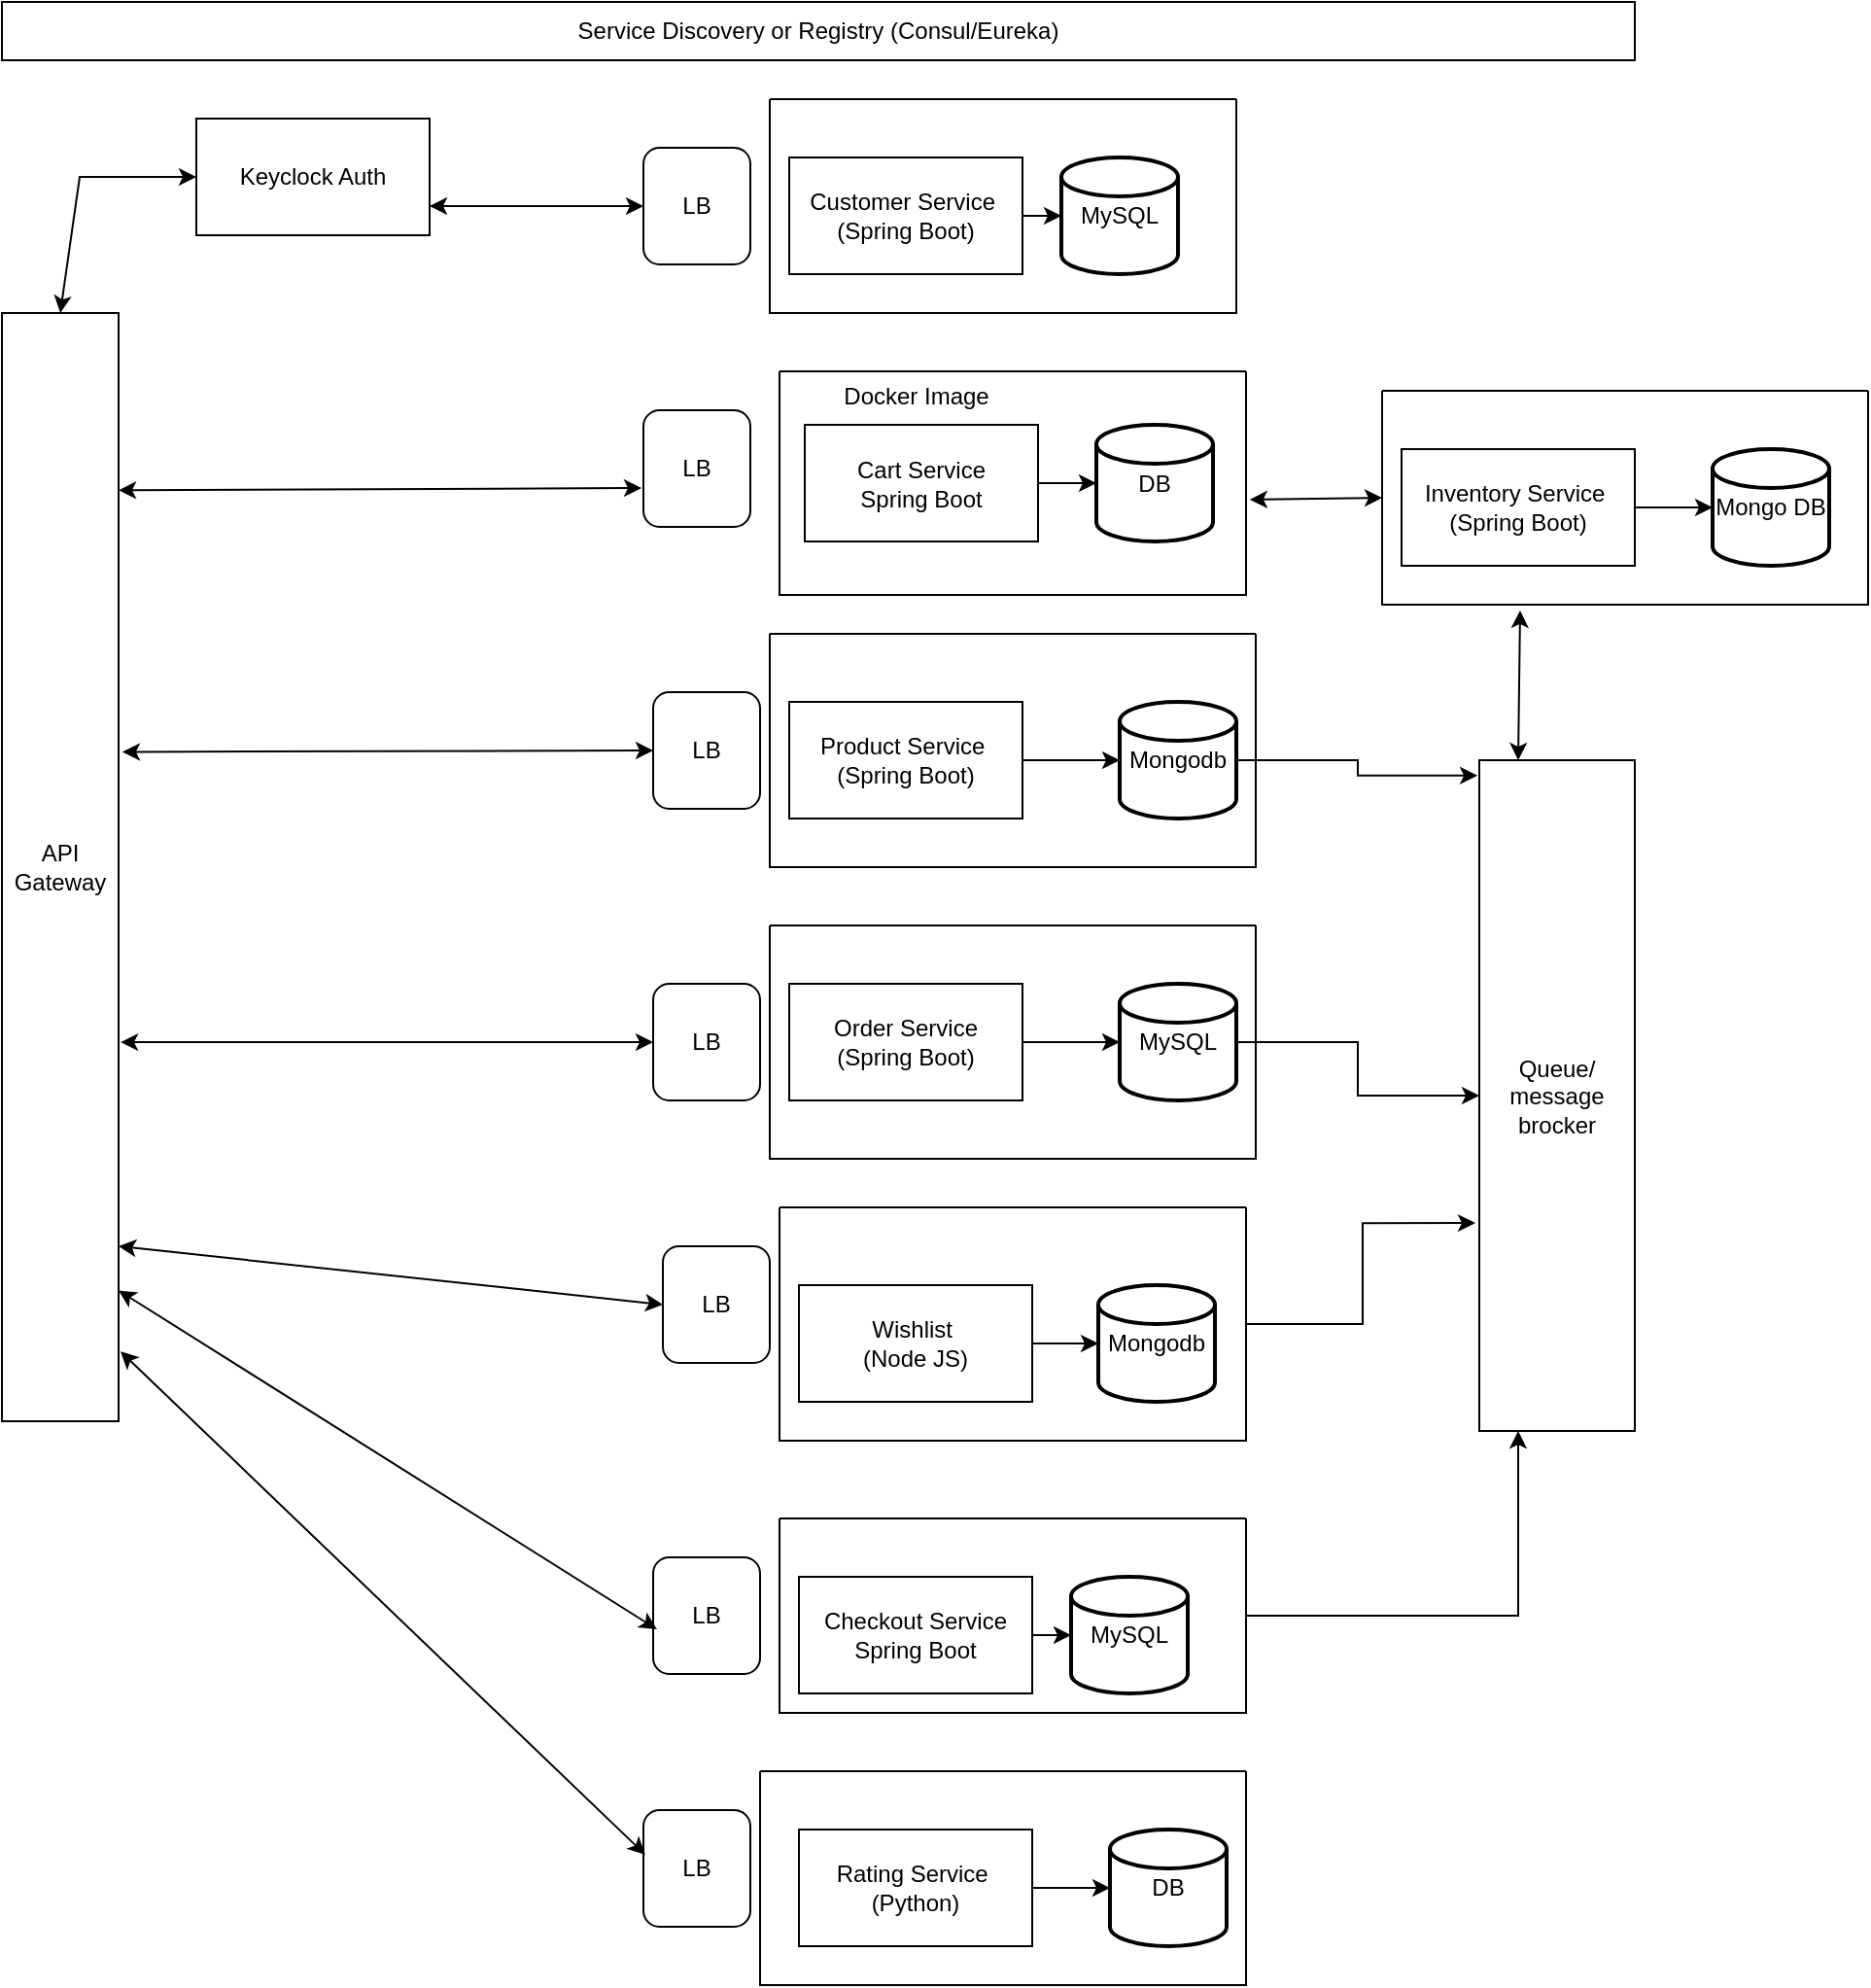 <mxfile version="24.6.4" type="github">
  <diagram name="Page-1" id="mjJZpVlAV6tu_LAExiZT">
    <mxGraphModel dx="1242" dy="734" grid="1" gridSize="10" guides="1" tooltips="1" connect="1" arrows="1" fold="1" page="1" pageScale="1" pageWidth="827" pageHeight="1169" math="0" shadow="0">
      <root>
        <mxCell id="0" />
        <mxCell id="1" parent="0" />
        <mxCell id="1DXBq_-UP1frF1nd5ZpE-5" value="API&lt;div&gt;Gateway&lt;/div&gt;" style="rounded=0;whiteSpace=wrap;html=1;" vertex="1" parent="1">
          <mxGeometry x="40" y="210" width="60" height="570" as="geometry" />
        </mxCell>
        <mxCell id="1DXBq_-UP1frF1nd5ZpE-9" value="Service Discovery or Registry (Consul/Eureka)" style="rounded=0;whiteSpace=wrap;html=1;" vertex="1" parent="1">
          <mxGeometry x="40" y="50" width="840" height="30" as="geometry" />
        </mxCell>
        <mxCell id="1DXBq_-UP1frF1nd5ZpE-37" value="Keyclock Auth" style="rounded=0;whiteSpace=wrap;html=1;" vertex="1" parent="1">
          <mxGeometry x="140" y="110" width="120" height="60" as="geometry" />
        </mxCell>
        <mxCell id="1DXBq_-UP1frF1nd5ZpE-38" value="" style="swimlane;startSize=0;" vertex="1" parent="1">
          <mxGeometry x="435" y="100" width="240" height="110" as="geometry" />
        </mxCell>
        <mxCell id="1DXBq_-UP1frF1nd5ZpE-12" value="Customer Service&amp;nbsp;&lt;br&gt;(Spring Boot)" style="rounded=0;whiteSpace=wrap;html=1;" vertex="1" parent="1DXBq_-UP1frF1nd5ZpE-38">
          <mxGeometry x="10" y="30" width="120" height="60" as="geometry" />
        </mxCell>
        <mxCell id="1DXBq_-UP1frF1nd5ZpE-11" value="MySQL" style="strokeWidth=2;html=1;shape=mxgraph.flowchart.database;whiteSpace=wrap;" vertex="1" parent="1DXBq_-UP1frF1nd5ZpE-38">
          <mxGeometry x="150" y="30" width="60" height="60" as="geometry" />
        </mxCell>
        <mxCell id="1DXBq_-UP1frF1nd5ZpE-13" style="edgeStyle=orthogonalEdgeStyle;rounded=0;orthogonalLoop=1;jettySize=auto;html=1;" edge="1" parent="1DXBq_-UP1frF1nd5ZpE-38" source="1DXBq_-UP1frF1nd5ZpE-12" target="1DXBq_-UP1frF1nd5ZpE-11">
          <mxGeometry relative="1" as="geometry" />
        </mxCell>
        <mxCell id="1DXBq_-UP1frF1nd5ZpE-41" value="" style="swimlane;startSize=0;" vertex="1" parent="1">
          <mxGeometry x="750" y="250" width="250" height="110" as="geometry" />
        </mxCell>
        <mxCell id="1DXBq_-UP1frF1nd5ZpE-18" value="Inventory Service&amp;nbsp;&lt;br&gt;(Spring Boot)" style="rounded=0;whiteSpace=wrap;html=1;" vertex="1" parent="1DXBq_-UP1frF1nd5ZpE-41">
          <mxGeometry x="10" y="30" width="120" height="60" as="geometry" />
        </mxCell>
        <mxCell id="1DXBq_-UP1frF1nd5ZpE-17" style="edgeStyle=orthogonalEdgeStyle;rounded=0;orthogonalLoop=1;jettySize=auto;html=1;" edge="1" parent="1DXBq_-UP1frF1nd5ZpE-41" source="1DXBq_-UP1frF1nd5ZpE-18" target="1DXBq_-UP1frF1nd5ZpE-16">
          <mxGeometry relative="1" as="geometry" />
        </mxCell>
        <mxCell id="1DXBq_-UP1frF1nd5ZpE-16" value="Mongo DB" style="strokeWidth=2;html=1;shape=mxgraph.flowchart.database;whiteSpace=wrap;" vertex="1" parent="1DXBq_-UP1frF1nd5ZpE-41">
          <mxGeometry x="170" y="30" width="60" height="60" as="geometry" />
        </mxCell>
        <mxCell id="1DXBq_-UP1frF1nd5ZpE-42" value="" style="swimlane;startSize=0;" vertex="1" parent="1">
          <mxGeometry x="435" y="525" width="250" height="120" as="geometry" />
        </mxCell>
        <mxCell id="1DXBq_-UP1frF1nd5ZpE-21" value="Order Service&lt;br&gt;(Spring Boot)" style="rounded=0;whiteSpace=wrap;html=1;" vertex="1" parent="1DXBq_-UP1frF1nd5ZpE-42">
          <mxGeometry x="10" y="30" width="120" height="60" as="geometry" />
        </mxCell>
        <mxCell id="1DXBq_-UP1frF1nd5ZpE-20" style="edgeStyle=orthogonalEdgeStyle;rounded=0;orthogonalLoop=1;jettySize=auto;html=1;" edge="1" parent="1DXBq_-UP1frF1nd5ZpE-42" source="1DXBq_-UP1frF1nd5ZpE-21" target="1DXBq_-UP1frF1nd5ZpE-19">
          <mxGeometry relative="1" as="geometry" />
        </mxCell>
        <mxCell id="1DXBq_-UP1frF1nd5ZpE-19" value="MySQL" style="strokeWidth=2;html=1;shape=mxgraph.flowchart.database;whiteSpace=wrap;" vertex="1" parent="1DXBq_-UP1frF1nd5ZpE-42">
          <mxGeometry x="180" y="30" width="60" height="60" as="geometry" />
        </mxCell>
        <mxCell id="1DXBq_-UP1frF1nd5ZpE-43" value="" style="swimlane;startSize=0;" vertex="1" parent="1">
          <mxGeometry x="435" y="375" width="250" height="120" as="geometry" />
        </mxCell>
        <mxCell id="1DXBq_-UP1frF1nd5ZpE-24" value="Product Service&amp;nbsp;&lt;br&gt;(Spring Boot)" style="rounded=0;whiteSpace=wrap;html=1;" vertex="1" parent="1DXBq_-UP1frF1nd5ZpE-43">
          <mxGeometry x="10" y="35" width="120" height="60" as="geometry" />
        </mxCell>
        <mxCell id="1DXBq_-UP1frF1nd5ZpE-22" value="Mongodb" style="strokeWidth=2;html=1;shape=mxgraph.flowchart.database;whiteSpace=wrap;" vertex="1" parent="1DXBq_-UP1frF1nd5ZpE-43">
          <mxGeometry x="180" y="35" width="60" height="60" as="geometry" />
        </mxCell>
        <mxCell id="1DXBq_-UP1frF1nd5ZpE-23" style="edgeStyle=orthogonalEdgeStyle;rounded=0;orthogonalLoop=1;jettySize=auto;html=1;" edge="1" parent="1DXBq_-UP1frF1nd5ZpE-43" source="1DXBq_-UP1frF1nd5ZpE-24" target="1DXBq_-UP1frF1nd5ZpE-22">
          <mxGeometry relative="1" as="geometry" />
        </mxCell>
        <mxCell id="1DXBq_-UP1frF1nd5ZpE-44" value="" style="swimlane;startSize=0;" vertex="1" parent="1">
          <mxGeometry x="440" y="670" width="240" height="120" as="geometry" />
        </mxCell>
        <mxCell id="1DXBq_-UP1frF1nd5ZpE-27" value="Wishlist&amp;nbsp;&lt;br&gt;(Node JS)" style="rounded=0;whiteSpace=wrap;html=1;" vertex="1" parent="1DXBq_-UP1frF1nd5ZpE-44">
          <mxGeometry x="10" y="40" width="120" height="60" as="geometry" />
        </mxCell>
        <mxCell id="1DXBq_-UP1frF1nd5ZpE-25" value="Mongodb" style="strokeWidth=2;html=1;shape=mxgraph.flowchart.database;whiteSpace=wrap;" vertex="1" parent="1DXBq_-UP1frF1nd5ZpE-44">
          <mxGeometry x="164" y="40" width="60" height="60" as="geometry" />
        </mxCell>
        <mxCell id="1DXBq_-UP1frF1nd5ZpE-26" style="edgeStyle=orthogonalEdgeStyle;rounded=0;orthogonalLoop=1;jettySize=auto;html=1;" edge="1" parent="1DXBq_-UP1frF1nd5ZpE-44" source="1DXBq_-UP1frF1nd5ZpE-27" target="1DXBq_-UP1frF1nd5ZpE-25">
          <mxGeometry relative="1" as="geometry" />
        </mxCell>
        <mxCell id="1DXBq_-UP1frF1nd5ZpE-86" style="edgeStyle=orthogonalEdgeStyle;rounded=0;orthogonalLoop=1;jettySize=auto;html=1;entryX=0.25;entryY=1;entryDx=0;entryDy=0;" edge="1" parent="1" source="1DXBq_-UP1frF1nd5ZpE-45" target="1DXBq_-UP1frF1nd5ZpE-52">
          <mxGeometry relative="1" as="geometry" />
        </mxCell>
        <mxCell id="1DXBq_-UP1frF1nd5ZpE-45" value="" style="swimlane;startSize=0;" vertex="1" parent="1">
          <mxGeometry x="440" y="830" width="240" height="100" as="geometry" />
        </mxCell>
        <mxCell id="1DXBq_-UP1frF1nd5ZpE-29" value="Checkout Service&lt;br&gt;Spring Boot" style="rounded=0;whiteSpace=wrap;html=1;" vertex="1" parent="1DXBq_-UP1frF1nd5ZpE-45">
          <mxGeometry x="10" y="30" width="120" height="60" as="geometry" />
        </mxCell>
        <mxCell id="1DXBq_-UP1frF1nd5ZpE-28" value="MySQL" style="strokeWidth=2;html=1;shape=mxgraph.flowchart.database;whiteSpace=wrap;" vertex="1" parent="1DXBq_-UP1frF1nd5ZpE-45">
          <mxGeometry x="150" y="30" width="60" height="60" as="geometry" />
        </mxCell>
        <mxCell id="1DXBq_-UP1frF1nd5ZpE-30" value="" style="edgeStyle=orthogonalEdgeStyle;rounded=0;orthogonalLoop=1;jettySize=auto;html=1;" edge="1" parent="1DXBq_-UP1frF1nd5ZpE-45" source="1DXBq_-UP1frF1nd5ZpE-29" target="1DXBq_-UP1frF1nd5ZpE-28">
          <mxGeometry relative="1" as="geometry" />
        </mxCell>
        <mxCell id="1DXBq_-UP1frF1nd5ZpE-46" value="" style="swimlane;startSize=0;" vertex="1" parent="1">
          <mxGeometry x="430" y="960" width="250" height="110" as="geometry" />
        </mxCell>
        <mxCell id="1DXBq_-UP1frF1nd5ZpE-32" value="Rating Service&amp;nbsp;&lt;br&gt;(Python)" style="rounded=0;whiteSpace=wrap;html=1;" vertex="1" parent="1DXBq_-UP1frF1nd5ZpE-46">
          <mxGeometry x="20" y="30" width="120" height="60" as="geometry" />
        </mxCell>
        <mxCell id="1DXBq_-UP1frF1nd5ZpE-33" value="" style="edgeStyle=orthogonalEdgeStyle;rounded=0;orthogonalLoop=1;jettySize=auto;html=1;" edge="1" parent="1DXBq_-UP1frF1nd5ZpE-46" source="1DXBq_-UP1frF1nd5ZpE-32" target="1DXBq_-UP1frF1nd5ZpE-31">
          <mxGeometry relative="1" as="geometry" />
        </mxCell>
        <mxCell id="1DXBq_-UP1frF1nd5ZpE-31" value="DB" style="strokeWidth=2;html=1;shape=mxgraph.flowchart.database;whiteSpace=wrap;" vertex="1" parent="1DXBq_-UP1frF1nd5ZpE-46">
          <mxGeometry x="180" y="30" width="60" height="60" as="geometry" />
        </mxCell>
        <mxCell id="1DXBq_-UP1frF1nd5ZpE-49" value="" style="swimlane;startSize=0;" vertex="1" parent="1">
          <mxGeometry x="440" y="240" width="240" height="115" as="geometry" />
        </mxCell>
        <mxCell id="1DXBq_-UP1frF1nd5ZpE-35" value="Cart Service&lt;br&gt;Spring Boot" style="rounded=0;whiteSpace=wrap;html=1;" vertex="1" parent="1DXBq_-UP1frF1nd5ZpE-49">
          <mxGeometry x="13" y="27.5" width="120" height="60" as="geometry" />
        </mxCell>
        <mxCell id="1DXBq_-UP1frF1nd5ZpE-34" value="DB" style="strokeWidth=2;html=1;shape=mxgraph.flowchart.database;whiteSpace=wrap;" vertex="1" parent="1DXBq_-UP1frF1nd5ZpE-49">
          <mxGeometry x="163" y="27.5" width="60" height="60" as="geometry" />
        </mxCell>
        <mxCell id="1DXBq_-UP1frF1nd5ZpE-36" value="" style="edgeStyle=orthogonalEdgeStyle;rounded=0;orthogonalLoop=1;jettySize=auto;html=1;" edge="1" parent="1DXBq_-UP1frF1nd5ZpE-49" source="1DXBq_-UP1frF1nd5ZpE-35" target="1DXBq_-UP1frF1nd5ZpE-34">
          <mxGeometry relative="1" as="geometry" />
        </mxCell>
        <mxCell id="1DXBq_-UP1frF1nd5ZpE-73" value="Docker Image" style="text;html=1;align=center;verticalAlign=middle;resizable=0;points=[];autosize=1;strokeColor=none;fillColor=none;" vertex="1" parent="1DXBq_-UP1frF1nd5ZpE-49">
          <mxGeometry x="20" y="-2.5" width="100" height="30" as="geometry" />
        </mxCell>
        <mxCell id="1DXBq_-UP1frF1nd5ZpE-52" value="Queue/&lt;div&gt;message brocker&lt;/div&gt;" style="rounded=0;whiteSpace=wrap;html=1;" vertex="1" parent="1">
          <mxGeometry x="800" y="440" width="80" height="345" as="geometry" />
        </mxCell>
        <mxCell id="1DXBq_-UP1frF1nd5ZpE-55" value="" style="endArrow=classic;startArrow=classic;html=1;rounded=0;entryX=0.284;entryY=1.027;entryDx=0;entryDy=0;entryPerimeter=0;exitX=0.25;exitY=0;exitDx=0;exitDy=0;" edge="1" parent="1" source="1DXBq_-UP1frF1nd5ZpE-52" target="1DXBq_-UP1frF1nd5ZpE-41">
          <mxGeometry width="50" height="50" relative="1" as="geometry">
            <mxPoint x="950" y="510" as="sourcePoint" />
            <mxPoint x="880" y="311.04" as="targetPoint" />
            <Array as="points" />
          </mxGeometry>
        </mxCell>
        <mxCell id="1DXBq_-UP1frF1nd5ZpE-60" value="" style="endArrow=classic;startArrow=classic;html=1;rounded=0;entryX=0;entryY=0.5;entryDx=0;entryDy=0;exitX=1.008;exitY=0.574;exitDx=0;exitDy=0;exitPerimeter=0;" edge="1" parent="1" source="1DXBq_-UP1frF1nd5ZpE-49" target="1DXBq_-UP1frF1nd5ZpE-41">
          <mxGeometry width="50" height="50" relative="1" as="geometry">
            <mxPoint x="360" y="530" as="sourcePoint" />
            <mxPoint x="410" y="480" as="targetPoint" />
          </mxGeometry>
        </mxCell>
        <mxCell id="1DXBq_-UP1frF1nd5ZpE-61" value="LB" style="rounded=1;whiteSpace=wrap;html=1;" vertex="1" parent="1">
          <mxGeometry x="370" y="260" width="55" height="60" as="geometry" />
        </mxCell>
        <mxCell id="1DXBq_-UP1frF1nd5ZpE-62" value="LB" style="rounded=1;whiteSpace=wrap;html=1;" vertex="1" parent="1">
          <mxGeometry x="375" y="405" width="55" height="60" as="geometry" />
        </mxCell>
        <mxCell id="1DXBq_-UP1frF1nd5ZpE-63" value="LB" style="rounded=1;whiteSpace=wrap;html=1;" vertex="1" parent="1">
          <mxGeometry x="375" y="555" width="55" height="60" as="geometry" />
        </mxCell>
        <mxCell id="1DXBq_-UP1frF1nd5ZpE-64" value="LB" style="rounded=1;whiteSpace=wrap;html=1;" vertex="1" parent="1">
          <mxGeometry x="380" y="690" width="55" height="60" as="geometry" />
        </mxCell>
        <mxCell id="1DXBq_-UP1frF1nd5ZpE-65" value="" style="endArrow=classic;startArrow=classic;html=1;rounded=0;exitX=1.017;exitY=0.195;exitDx=0;exitDy=0;exitPerimeter=0;" edge="1" parent="1">
          <mxGeometry width="50" height="50" relative="1" as="geometry">
            <mxPoint x="100.0" y="301.15" as="sourcePoint" />
            <mxPoint x="369" y="300" as="targetPoint" />
          </mxGeometry>
        </mxCell>
        <mxCell id="1DXBq_-UP1frF1nd5ZpE-66" value="" style="endArrow=classic;startArrow=classic;html=1;rounded=0;exitX=1.033;exitY=0.396;exitDx=0;exitDy=0;exitPerimeter=0;entryX=0;entryY=0.5;entryDx=0;entryDy=0;" edge="1" parent="1" source="1DXBq_-UP1frF1nd5ZpE-5" target="1DXBq_-UP1frF1nd5ZpE-62">
          <mxGeometry width="50" height="50" relative="1" as="geometry">
            <mxPoint x="100" y="464" as="sourcePoint" />
            <mxPoint x="369" y="466" as="targetPoint" />
          </mxGeometry>
        </mxCell>
        <mxCell id="1DXBq_-UP1frF1nd5ZpE-67" value="" style="endArrow=classic;startArrow=classic;html=1;rounded=0;exitX=1.017;exitY=0.658;exitDx=0;exitDy=0;exitPerimeter=0;entryX=0;entryY=0.5;entryDx=0;entryDy=0;" edge="1" parent="1" source="1DXBq_-UP1frF1nd5ZpE-5" target="1DXBq_-UP1frF1nd5ZpE-63">
          <mxGeometry width="50" height="50" relative="1" as="geometry">
            <mxPoint x="100" y="644" as="sourcePoint" />
            <mxPoint x="369" y="646" as="targetPoint" />
          </mxGeometry>
        </mxCell>
        <mxCell id="1DXBq_-UP1frF1nd5ZpE-68" value="" style="endArrow=classic;startArrow=classic;html=1;rounded=0;exitX=1.017;exitY=0.195;exitDx=0;exitDy=0;exitPerimeter=0;entryX=0;entryY=0.5;entryDx=0;entryDy=0;" edge="1" parent="1" target="1DXBq_-UP1frF1nd5ZpE-64">
          <mxGeometry width="50" height="50" relative="1" as="geometry">
            <mxPoint x="100" y="690" as="sourcePoint" />
            <mxPoint x="369" y="692" as="targetPoint" />
          </mxGeometry>
        </mxCell>
        <mxCell id="1DXBq_-UP1frF1nd5ZpE-69" value="LB" style="rounded=1;whiteSpace=wrap;html=1;" vertex="1" parent="1">
          <mxGeometry x="375" y="850" width="55" height="60" as="geometry" />
        </mxCell>
        <mxCell id="1DXBq_-UP1frF1nd5ZpE-70" value="LB" style="rounded=1;whiteSpace=wrap;html=1;" vertex="1" parent="1">
          <mxGeometry x="370" y="980" width="55" height="60" as="geometry" />
        </mxCell>
        <mxCell id="1DXBq_-UP1frF1nd5ZpE-71" value="" style="endArrow=classic;startArrow=classic;html=1;rounded=0;exitX=1;exitY=0.882;exitDx=0;exitDy=0;exitPerimeter=0;entryX=0.036;entryY=0.617;entryDx=0;entryDy=0;entryPerimeter=0;" edge="1" parent="1" source="1DXBq_-UP1frF1nd5ZpE-5" target="1DXBq_-UP1frF1nd5ZpE-69">
          <mxGeometry width="50" height="50" relative="1" as="geometry">
            <mxPoint x="110" y="700" as="sourcePoint" />
            <mxPoint x="380" y="830" as="targetPoint" />
          </mxGeometry>
        </mxCell>
        <mxCell id="1DXBq_-UP1frF1nd5ZpE-72" value="" style="endArrow=classic;startArrow=classic;html=1;rounded=0;exitX=1.017;exitY=0.937;exitDx=0;exitDy=0;exitPerimeter=0;entryX=0.018;entryY=0.383;entryDx=0;entryDy=0;entryPerimeter=0;" edge="1" parent="1" source="1DXBq_-UP1frF1nd5ZpE-5" target="1DXBq_-UP1frF1nd5ZpE-70">
          <mxGeometry width="50" height="50" relative="1" as="geometry">
            <mxPoint x="120" y="710" as="sourcePoint" />
            <mxPoint x="371" y="1007" as="targetPoint" />
          </mxGeometry>
        </mxCell>
        <mxCell id="1DXBq_-UP1frF1nd5ZpE-80" value="" style="endArrow=classic;startArrow=classic;html=1;rounded=0;exitX=1;exitY=0.75;exitDx=0;exitDy=0;entryX=0;entryY=0.5;entryDx=0;entryDy=0;" edge="1" parent="1" source="1DXBq_-UP1frF1nd5ZpE-37" target="1DXBq_-UP1frF1nd5ZpE-79">
          <mxGeometry width="50" height="50" relative="1" as="geometry">
            <mxPoint x="260" y="155" as="sourcePoint" />
            <mxPoint x="440" y="155" as="targetPoint" />
          </mxGeometry>
        </mxCell>
        <mxCell id="1DXBq_-UP1frF1nd5ZpE-79" value="LB" style="rounded=1;whiteSpace=wrap;html=1;" vertex="1" parent="1">
          <mxGeometry x="370" y="125" width="55" height="60" as="geometry" />
        </mxCell>
        <mxCell id="1DXBq_-UP1frF1nd5ZpE-82" value="" style="endArrow=classic;startArrow=classic;html=1;rounded=0;entryX=0.5;entryY=0;entryDx=0;entryDy=0;exitX=0;exitY=0.5;exitDx=0;exitDy=0;" edge="1" parent="1" source="1DXBq_-UP1frF1nd5ZpE-37" target="1DXBq_-UP1frF1nd5ZpE-5">
          <mxGeometry width="50" height="50" relative="1" as="geometry">
            <mxPoint x="550" y="110" as="sourcePoint" />
            <mxPoint x="600" y="60" as="targetPoint" />
            <Array as="points">
              <mxPoint x="80" y="140" />
            </Array>
          </mxGeometry>
        </mxCell>
        <mxCell id="1DXBq_-UP1frF1nd5ZpE-83" style="edgeStyle=orthogonalEdgeStyle;rounded=0;orthogonalLoop=1;jettySize=auto;html=1;" edge="1" parent="1" source="1DXBq_-UP1frF1nd5ZpE-19" target="1DXBq_-UP1frF1nd5ZpE-52">
          <mxGeometry relative="1" as="geometry" />
        </mxCell>
        <mxCell id="1DXBq_-UP1frF1nd5ZpE-84" style="edgeStyle=orthogonalEdgeStyle;rounded=0;orthogonalLoop=1;jettySize=auto;html=1;entryX=-0.025;entryY=0.69;entryDx=0;entryDy=0;entryPerimeter=0;" edge="1" parent="1" source="1DXBq_-UP1frF1nd5ZpE-44" target="1DXBq_-UP1frF1nd5ZpE-52">
          <mxGeometry relative="1" as="geometry" />
        </mxCell>
        <mxCell id="1DXBq_-UP1frF1nd5ZpE-85" style="edgeStyle=orthogonalEdgeStyle;rounded=0;orthogonalLoop=1;jettySize=auto;html=1;entryX=-0.012;entryY=0.023;entryDx=0;entryDy=0;entryPerimeter=0;" edge="1" parent="1" source="1DXBq_-UP1frF1nd5ZpE-22" target="1DXBq_-UP1frF1nd5ZpE-52">
          <mxGeometry relative="1" as="geometry" />
        </mxCell>
      </root>
    </mxGraphModel>
  </diagram>
</mxfile>
